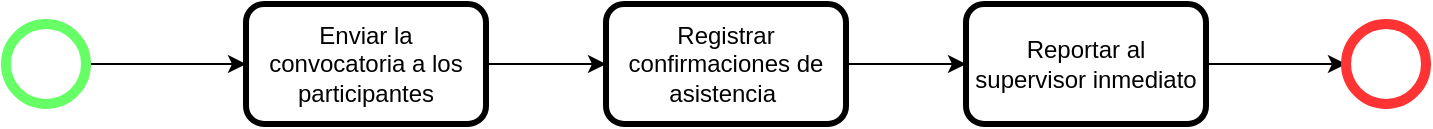 <mxfile version="20.8.15" type="device"><diagram name="Página-1" id="sOVQ90GmZf67T6RxzImc"><mxGraphModel dx="1050" dy="585" grid="1" gridSize="10" guides="1" tooltips="1" connect="1" arrows="1" fold="1" page="1" pageScale="1" pageWidth="827" pageHeight="1169" math="0" shadow="0"><root><mxCell id="0"/><mxCell id="1" parent="0"/><mxCell id="SolqBVbyHys-s6dFmApd-3" style="edgeStyle=orthogonalEdgeStyle;rounded=0;orthogonalLoop=1;jettySize=auto;html=1;exitX=1;exitY=0.5;exitDx=0;exitDy=0;exitPerimeter=0;entryX=0;entryY=0.5;entryDx=0;entryDy=0;" edge="1" parent="1" source="SolqBVbyHys-s6dFmApd-1" target="SolqBVbyHys-s6dFmApd-2"><mxGeometry relative="1" as="geometry"/></mxCell><mxCell id="SolqBVbyHys-s6dFmApd-1" value="" style="points=[[0.145,0.145,0],[0.5,0,0],[0.855,0.145,0],[1,0.5,0],[0.855,0.855,0],[0.5,1,0],[0.145,0.855,0],[0,0.5,0]];shape=mxgraph.bpmn.event;html=1;verticalLabelPosition=bottom;labelBackgroundColor=#ffffff;verticalAlign=top;align=center;perimeter=ellipsePerimeter;outlineConnect=0;aspect=fixed;outline=standard;symbol=general;strokeColor=#66FF66;strokeWidth=5;" vertex="1" parent="1"><mxGeometry x="80" y="239" width="40" height="40" as="geometry"/></mxCell><mxCell id="SolqBVbyHys-s6dFmApd-7" style="edgeStyle=orthogonalEdgeStyle;rounded=0;orthogonalLoop=1;jettySize=auto;html=1;entryX=0;entryY=0.5;entryDx=0;entryDy=0;strokeColor=#000000;" edge="1" parent="1" source="SolqBVbyHys-s6dFmApd-2" target="SolqBVbyHys-s6dFmApd-4"><mxGeometry relative="1" as="geometry"/></mxCell><mxCell id="SolqBVbyHys-s6dFmApd-2" value="Enviar la convocatoria a los participantes" style="rounded=1;whiteSpace=wrap;html=1;strokeColor=#000000;strokeWidth=3;" vertex="1" parent="1"><mxGeometry x="200" y="229" width="120" height="60" as="geometry"/></mxCell><mxCell id="SolqBVbyHys-s6dFmApd-8" style="edgeStyle=orthogonalEdgeStyle;rounded=0;orthogonalLoop=1;jettySize=auto;html=1;exitX=1;exitY=0.5;exitDx=0;exitDy=0;entryX=0;entryY=0.5;entryDx=0;entryDy=0;strokeColor=#000000;" edge="1" parent="1" source="SolqBVbyHys-s6dFmApd-4" target="SolqBVbyHys-s6dFmApd-5"><mxGeometry relative="1" as="geometry"/></mxCell><mxCell id="SolqBVbyHys-s6dFmApd-4" value="Registrar confirmaciones de asistencia&amp;nbsp;" style="rounded=1;whiteSpace=wrap;html=1;strokeColor=#000000;strokeWidth=3;" vertex="1" parent="1"><mxGeometry x="380" y="229" width="120" height="60" as="geometry"/></mxCell><mxCell id="SolqBVbyHys-s6dFmApd-9" style="edgeStyle=orthogonalEdgeStyle;rounded=0;orthogonalLoop=1;jettySize=auto;html=1;entryX=0;entryY=0.5;entryDx=0;entryDy=0;entryPerimeter=0;strokeColor=#000000;" edge="1" parent="1" source="SolqBVbyHys-s6dFmApd-5" target="SolqBVbyHys-s6dFmApd-6"><mxGeometry relative="1" as="geometry"/></mxCell><mxCell id="SolqBVbyHys-s6dFmApd-5" value="Reportar al supervisor inmediato" style="rounded=1;whiteSpace=wrap;html=1;strokeColor=#000000;strokeWidth=3;" vertex="1" parent="1"><mxGeometry x="560" y="229" width="120" height="60" as="geometry"/></mxCell><mxCell id="SolqBVbyHys-s6dFmApd-6" value="" style="points=[[0.145,0.145,0],[0.5,0,0],[0.855,0.145,0],[1,0.5,0],[0.855,0.855,0],[0.5,1,0],[0.145,0.855,0],[0,0.5,0]];shape=mxgraph.bpmn.event;html=1;verticalLabelPosition=bottom;labelBackgroundColor=#ffffff;verticalAlign=top;align=center;perimeter=ellipsePerimeter;outlineConnect=0;aspect=fixed;outline=standard;symbol=general;strokeColor=#FF3333;strokeWidth=5;" vertex="1" parent="1"><mxGeometry x="750" y="239" width="40" height="40" as="geometry"/></mxCell></root></mxGraphModel></diagram></mxfile>
